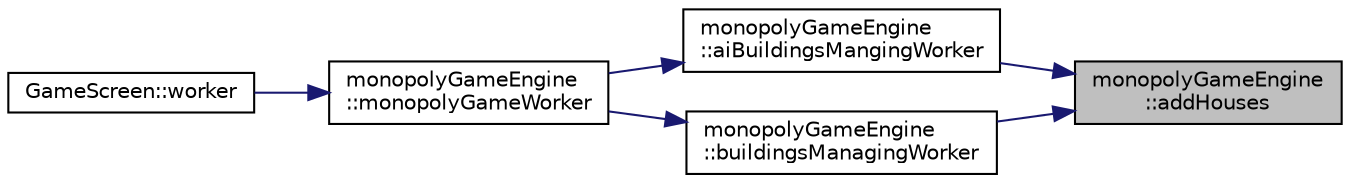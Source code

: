 digraph "monopolyGameEngine::addHouses"
{
 // LATEX_PDF_SIZE
  edge [fontname="Helvetica",fontsize="10",labelfontname="Helvetica",labelfontsize="10"];
  node [fontname="Helvetica",fontsize="10",shape=record];
  rankdir="RL";
  Node1 [label="monopolyGameEngine\l::addHouses",height=0.2,width=0.4,color="black", fillcolor="grey75", style="filled", fontcolor="black",tooltip=" "];
  Node1 -> Node2 [dir="back",color="midnightblue",fontsize="10",style="solid",fontname="Helvetica"];
  Node2 [label="monopolyGameEngine\l::aiBuildingsMangingWorker",height=0.2,width=0.4,color="black", fillcolor="white", style="filled",URL="$classmonopoly_game_engine.html#aa16c7ef618a34bfe7139734f98731d7e",tooltip=" "];
  Node2 -> Node3 [dir="back",color="midnightblue",fontsize="10",style="solid",fontname="Helvetica"];
  Node3 [label="monopolyGameEngine\l::monopolyGameWorker",height=0.2,width=0.4,color="black", fillcolor="white", style="filled",URL="$classmonopoly_game_engine.html#acfa722f1ffec4781429f86997595db7d",tooltip=" "];
  Node3 -> Node4 [dir="back",color="midnightblue",fontsize="10",style="solid",fontname="Helvetica"];
  Node4 [label="GameScreen::worker",height=0.2,width=0.4,color="black", fillcolor="white", style="filled",URL="$class_game_screen.html#a140fce95914abbf9efac4ad6bb0c98dc",tooltip=" "];
  Node1 -> Node5 [dir="back",color="midnightblue",fontsize="10",style="solid",fontname="Helvetica"];
  Node5 [label="monopolyGameEngine\l::buildingsManagingWorker",height=0.2,width=0.4,color="black", fillcolor="white", style="filled",URL="$classmonopoly_game_engine.html#aa5881c8915bd0277e2094b5b0bfaf337",tooltip=" "];
  Node5 -> Node3 [dir="back",color="midnightblue",fontsize="10",style="solid",fontname="Helvetica"];
}
